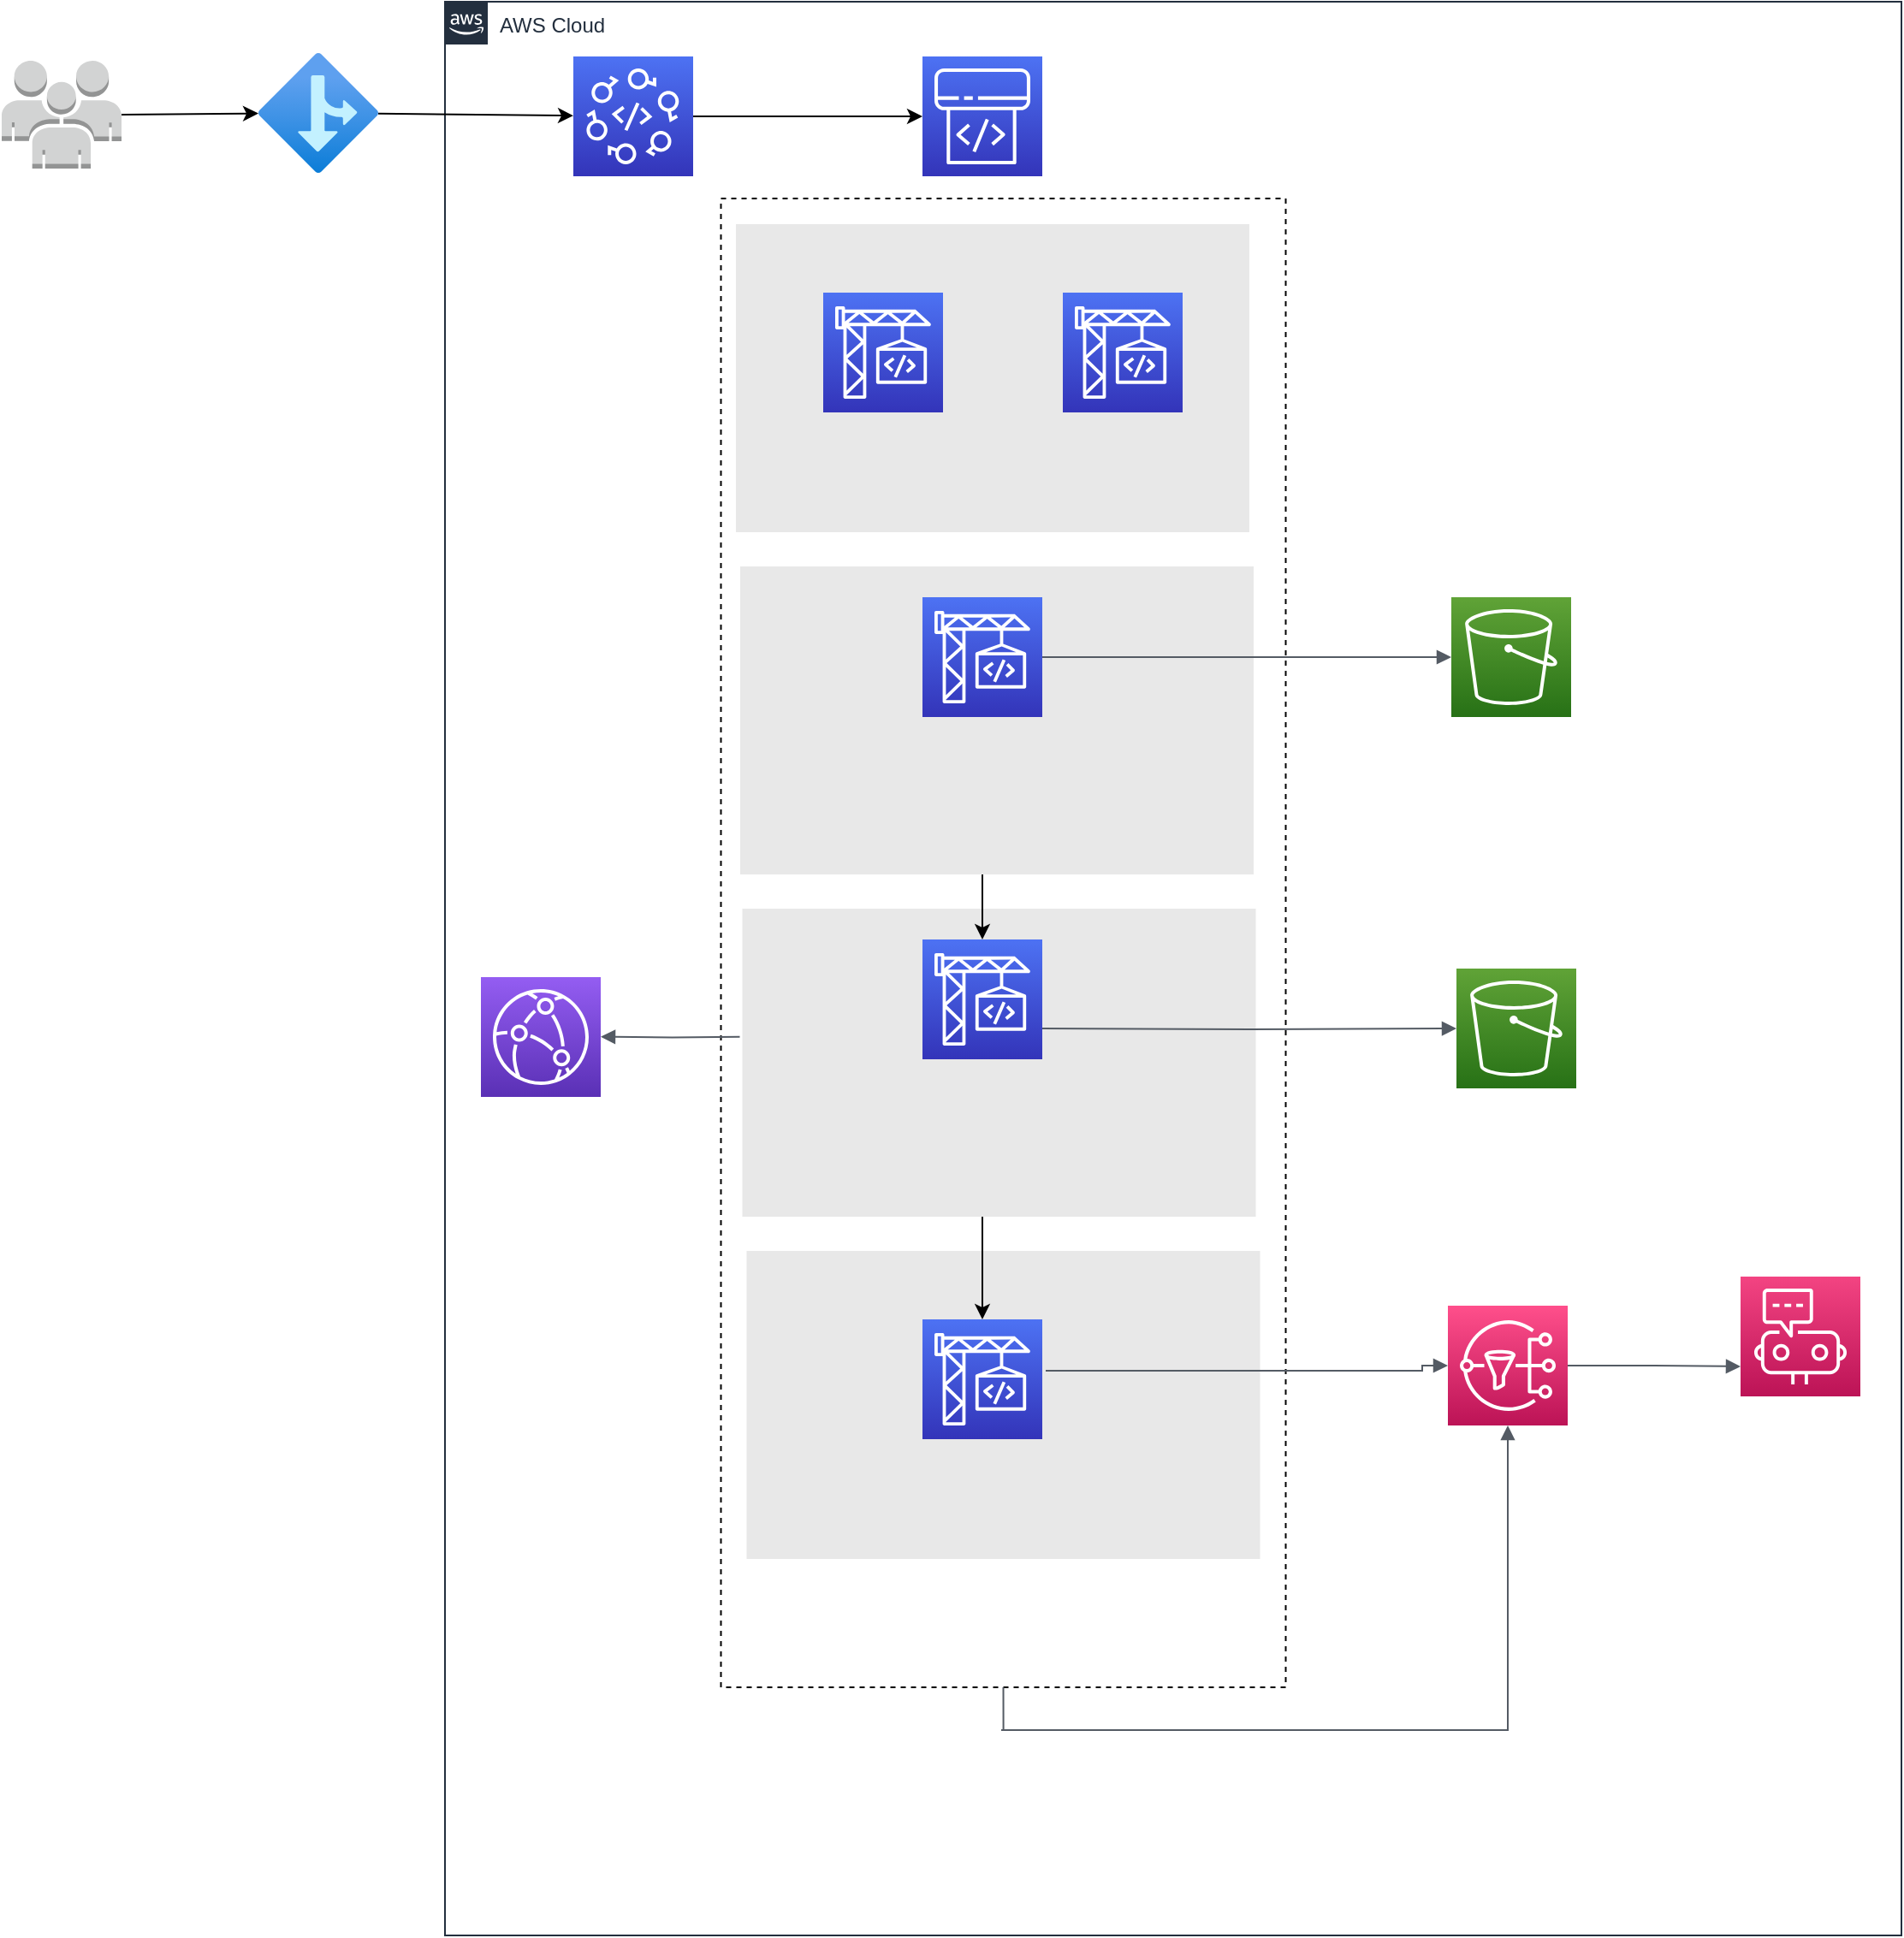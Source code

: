 <mxfile>
    <diagram id="ZPrJ7Gyfxn0sFqdwYx-c" name="Page-1">
        <mxGraphModel dx="2446" dy="662" grid="1" gridSize="10" guides="1" tooltips="1" connect="1" arrows="1" fold="1" page="1" pageScale="1" pageWidth="850" pageHeight="1100" math="0" shadow="0">
            <root>
                <mxCell id="0"/>
                <mxCell id="1" parent="0"/>
                <mxCell id="120" value="" style="group" vertex="1" connectable="0" parent="1">
                    <mxGeometry x="-916" y="20" width="1110" height="1130" as="geometry"/>
                </mxCell>
                <mxCell id="30" value="AWS Cloud" style="points=[[0,0],[0.25,0],[0.5,0],[0.75,0],[1,0],[1,0.25],[1,0.5],[1,0.75],[1,1],[0.75,1],[0.5,1],[0.25,1],[0,1],[0,0.75],[0,0.5],[0,0.25]];outlineConnect=0;gradientColor=none;html=1;whiteSpace=wrap;fontSize=12;fontStyle=0;container=1;pointerEvents=0;collapsible=0;recursiveResize=0;shape=mxgraph.aws4.group;grIcon=mxgraph.aws4.group_aws_cloud_alt;strokeColor=#232F3E;fillColor=none;verticalAlign=top;align=left;spacingLeft=30;fontColor=#232F3E;dashed=0;" vertex="1" parent="120">
                    <mxGeometry x="259" width="851" height="1130" as="geometry"/>
                </mxCell>
                <mxCell id="6" value="" style="rounded=0;whiteSpace=wrap;html=1;dashed=1;" vertex="1" parent="30">
                    <mxGeometry x="161.25" y="115" width="330" height="870" as="geometry"/>
                </mxCell>
                <mxCell id="5" value="" style="sketch=0;points=[[0,0,0],[0.25,0,0],[0.5,0,0],[0.75,0,0],[1,0,0],[0,1,0],[0.25,1,0],[0.5,1,0],[0.75,1,0],[1,1,0],[0,0.25,0],[0,0.5,0],[0,0.75,0],[1,0.25,0],[1,0.5,0],[1,0.75,0]];outlineConnect=0;fontColor=#232F3E;gradientColor=#4D72F3;gradientDirection=north;fillColor=#3334B9;strokeColor=#ffffff;dashed=0;verticalLabelPosition=bottom;verticalAlign=top;align=center;html=1;fontSize=12;fontStyle=0;aspect=fixed;shape=mxgraph.aws4.resourceIcon;resIcon=mxgraph.aws4.codepipeline;movable=1;resizable=1;rotatable=1;deletable=1;editable=1;connectable=1;" vertex="1" parent="30">
                    <mxGeometry x="279" y="32" width="70" height="70" as="geometry"/>
                </mxCell>
                <mxCell id="58" value="" style="sketch=0;points=[[0,0,0],[0.25,0,0],[0.5,0,0],[0.75,0,0],[1,0,0],[0,1,0],[0.25,1,0],[0.5,1,0],[0.75,1,0],[1,1,0],[0,0.25,0],[0,0.5,0],[0,0.75,0],[1,0.25,0],[1,0.5,0],[1,0.75,0]];outlineConnect=0;fontColor=#232F3E;gradientColor=#945DF2;gradientDirection=north;fillColor=#5A30B5;strokeColor=#ffffff;dashed=0;verticalLabelPosition=bottom;verticalAlign=top;align=center;html=1;fontSize=12;fontStyle=0;aspect=fixed;shape=mxgraph.aws4.resourceIcon;resIcon=mxgraph.aws4.cloudfront;" vertex="1" parent="30">
                    <mxGeometry x="21" y="570" width="70" height="70" as="geometry"/>
                </mxCell>
                <mxCell id="80" value="" style="sketch=0;points=[[0,0,0],[0.25,0,0],[0.5,0,0],[0.75,0,0],[1,0,0],[0,1,0],[0.25,1,0],[0.5,1,0],[0.75,1,0],[1,1,0],[0,0.25,0],[0,0.5,0],[0,0.75,0],[1,0.25,0],[1,0.5,0],[1,0.75,0]];outlineConnect=0;fontColor=#232F3E;gradientColor=#60A337;gradientDirection=north;fillColor=#277116;strokeColor=#ffffff;dashed=0;verticalLabelPosition=bottom;verticalAlign=top;align=center;html=1;fontSize=12;fontStyle=0;aspect=fixed;shape=mxgraph.aws4.resourceIcon;resIcon=mxgraph.aws4.s3;" vertex="1" parent="30">
                    <mxGeometry x="588" y="348" width="70" height="70" as="geometry"/>
                </mxCell>
                <mxCell id="82" value="" style="rounded=0;whiteSpace=wrap;html=1;gradientColor=none;fillColor=#E8E8E8;strokeColor=none;" vertex="1" parent="30">
                    <mxGeometry x="170" y="130" width="300" height="180" as="geometry"/>
                </mxCell>
                <mxCell id="83" value="" style="rounded=0;whiteSpace=wrap;html=1;gradientColor=none;fillColor=#E8E8E8;strokeColor=none;" vertex="1" parent="30">
                    <mxGeometry x="172.5" y="330" width="300" height="180" as="geometry"/>
                </mxCell>
                <mxCell id="84" value="" style="rounded=0;whiteSpace=wrap;html=1;gradientColor=none;fillColor=#E8E8E8;strokeColor=none;" vertex="1" parent="30">
                    <mxGeometry x="173.75" y="530" width="300" height="180" as="geometry"/>
                </mxCell>
                <mxCell id="85" value="" style="rounded=0;whiteSpace=wrap;html=1;gradientColor=none;fillColor=#E8E8E8;strokeColor=none;" vertex="1" parent="30">
                    <mxGeometry x="176.25" y="730" width="300" height="180" as="geometry"/>
                </mxCell>
                <mxCell id="14" value="" style="sketch=0;points=[[0,0,0],[0.25,0,0],[0.5,0,0],[0.75,0,0],[1,0,0],[0,1,0],[0.25,1,0],[0.5,1,0],[0.75,1,0],[1,1,0],[0,0.25,0],[0,0.5,0],[0,0.75,0],[1,0.25,0],[1,0.5,0],[1,0.75,0]];outlineConnect=0;fontColor=#232F3E;gradientColor=#4D72F3;gradientDirection=north;fillColor=#3334B9;strokeColor=#ffffff;dashed=0;verticalLabelPosition=bottom;verticalAlign=top;align=center;html=1;fontSize=12;fontStyle=0;aspect=fixed;shape=mxgraph.aws4.resourceIcon;resIcon=mxgraph.aws4.codebuild;" vertex="1" parent="30">
                    <mxGeometry x="221" y="170" width="70" height="70" as="geometry"/>
                </mxCell>
                <mxCell id="86" value="" style="sketch=0;points=[[0,0,0],[0.25,0,0],[0.5,0,0],[0.75,0,0],[1,0,0],[0,1,0],[0.25,1,0],[0.5,1,0],[0.75,1,0],[1,1,0],[0,0.25,0],[0,0.5,0],[0,0.75,0],[1,0.25,0],[1,0.5,0],[1,0.75,0]];outlineConnect=0;fontColor=#232F3E;gradientColor=#4D72F3;gradientDirection=north;fillColor=#3334B9;strokeColor=#ffffff;dashed=0;verticalLabelPosition=bottom;verticalAlign=top;align=center;html=1;fontSize=12;fontStyle=0;aspect=fixed;shape=mxgraph.aws4.resourceIcon;resIcon=mxgraph.aws4.codebuild;" vertex="1" parent="30">
                    <mxGeometry x="361" y="170" width="70" height="70" as="geometry"/>
                </mxCell>
                <mxCell id="17" value="" style="sketch=0;points=[[0,0,0],[0.25,0,0],[0.5,0,0],[0.75,0,0],[1,0,0],[0,1,0],[0.25,1,0],[0.5,1,0],[0.75,1,0],[1,1,0],[0,0.25,0],[0,0.5,0],[0,0.75,0],[1,0.25,0],[1,0.5,0],[1,0.75,0]];outlineConnect=0;fontColor=#232F3E;gradientColor=#4D72F3;gradientDirection=north;fillColor=#3334B9;strokeColor=#ffffff;dashed=0;verticalLabelPosition=bottom;verticalAlign=top;align=center;html=1;fontSize=12;fontStyle=0;aspect=fixed;shape=mxgraph.aws4.resourceIcon;resIcon=mxgraph.aws4.codebuild;" vertex="1" parent="30">
                    <mxGeometry x="279" y="770" width="70" height="70" as="geometry"/>
                </mxCell>
                <mxCell id="16" value="" style="sketch=0;points=[[0,0,0],[0.25,0,0],[0.5,0,0],[0.75,0,0],[1,0,0],[0,1,0],[0.25,1,0],[0.5,1,0],[0.75,1,0],[1,1,0],[0,0.25,0],[0,0.5,0],[0,0.75,0],[1,0.25,0],[1,0.5,0],[1,0.75,0]];outlineConnect=0;fontColor=#232F3E;gradientColor=#4D72F3;gradientDirection=north;fillColor=#3334B9;strokeColor=#ffffff;dashed=0;verticalLabelPosition=bottom;verticalAlign=top;align=center;html=1;fontSize=12;fontStyle=0;aspect=fixed;shape=mxgraph.aws4.resourceIcon;resIcon=mxgraph.aws4.codebuild;labelBackgroundColor=none;" vertex="1" parent="30">
                    <mxGeometry x="279" y="548" width="70" height="70" as="geometry"/>
                </mxCell>
                <mxCell id="53" value="" style="edgeStyle=none;html=1;" edge="1" parent="30" target="17">
                    <mxGeometry relative="1" as="geometry">
                        <mxPoint x="314" y="710" as="sourcePoint"/>
                    </mxGeometry>
                </mxCell>
                <mxCell id="15" value="" style="sketch=0;points=[[0,0,0],[0.25,0,0],[0.5,0,0],[0.75,0,0],[1,0,0],[0,1,0],[0.25,1,0],[0.5,1,0],[0.75,1,0],[1,1,0],[0,0.25,0],[0,0.5,0],[0,0.75,0],[1,0.25,0],[1,0.5,0],[1,0.75,0]];outlineConnect=0;fontColor=#232F3E;gradientColor=#4D72F3;gradientDirection=north;fillColor=#3334B9;strokeColor=#ffffff;dashed=0;verticalLabelPosition=bottom;verticalAlign=top;align=center;html=1;fontSize=12;fontStyle=0;aspect=fixed;shape=mxgraph.aws4.resourceIcon;resIcon=mxgraph.aws4.codebuild;" vertex="1" parent="30">
                    <mxGeometry x="279" y="348" width="70" height="70" as="geometry"/>
                </mxCell>
                <mxCell id="52" value="" style="edgeStyle=none;html=1;" edge="1" parent="30" target="16">
                    <mxGeometry relative="1" as="geometry">
                        <mxPoint x="314" y="510" as="sourcePoint"/>
                    </mxGeometry>
                </mxCell>
                <mxCell id="113" value="" style="edgeStyle=orthogonalEdgeStyle;html=1;endArrow=block;elbow=vertical;startArrow=none;endFill=1;strokeColor=#545B64;rounded=0;entryX=0;entryY=0.5;entryDx=0;entryDy=0;entryPerimeter=0;" edge="1" parent="30" source="15" target="80">
                    <mxGeometry width="100" relative="1" as="geometry">
                        <mxPoint x="461" y="440" as="sourcePoint"/>
                        <mxPoint x="561" y="440" as="targetPoint"/>
                        <Array as="points">
                            <mxPoint x="571" y="383"/>
                        </Array>
                    </mxGeometry>
                </mxCell>
                <mxCell id="115" value="" style="edgeStyle=orthogonalEdgeStyle;html=1;endArrow=none;elbow=vertical;startArrow=block;startFill=1;strokeColor=#545B64;rounded=0;entryX=-0.005;entryY=0.416;entryDx=0;entryDy=0;entryPerimeter=0;" edge="1" parent="30" target="84">
                    <mxGeometry width="100" relative="1" as="geometry">
                        <mxPoint x="91" y="604.84" as="sourcePoint"/>
                        <mxPoint x="191" y="604.84" as="targetPoint"/>
                    </mxGeometry>
                </mxCell>
                <mxCell id="116" value="" style="edgeStyle=orthogonalEdgeStyle;html=1;endArrow=block;elbow=vertical;startArrow=none;endFill=1;strokeColor=#545B64;rounded=0;" edge="1" parent="30" target="88">
                    <mxGeometry width="100" relative="1" as="geometry">
                        <mxPoint x="349" y="600" as="sourcePoint"/>
                        <mxPoint x="449" y="600" as="targetPoint"/>
                    </mxGeometry>
                </mxCell>
                <mxCell id="2" value="" style="outlineConnect=0;dashed=0;verticalLabelPosition=bottom;verticalAlign=top;align=center;html=1;shape=mxgraph.aws3.users;fillColor=#D2D3D3;gradientColor=none;" vertex="1" parent="120">
                    <mxGeometry y="34.5" width="70" height="63" as="geometry"/>
                </mxCell>
                <mxCell id="3" value="" style="aspect=fixed;html=1;points=[];align=center;image;fontSize=12;image=img/lib/azure2/general/Branch.svg;" vertex="1" parent="120">
                    <mxGeometry x="150" y="30" width="70" height="70" as="geometry"/>
                </mxCell>
                <mxCell id="38" style="edgeStyle=none;html=1;" edge="1" parent="120" source="4" target="5">
                    <mxGeometry relative="1" as="geometry"/>
                </mxCell>
                <mxCell id="4" value="" style="sketch=0;points=[[0,0,0],[0.25,0,0],[0.5,0,0],[0.75,0,0],[1,0,0],[0,1,0],[0.25,1,0],[0.5,1,0],[0.75,1,0],[1,1,0],[0,0.25,0],[0,0.5,0],[0,0.75,0],[1,0.25,0],[1,0.5,0],[1,0.75,0]];outlineConnect=0;fontColor=#232F3E;gradientColor=#4D72F3;gradientDirection=north;fillColor=#3334B9;strokeColor=#ffffff;dashed=0;verticalLabelPosition=bottom;verticalAlign=top;align=center;html=1;fontSize=12;fontStyle=0;aspect=fixed;shape=mxgraph.aws4.resourceIcon;resIcon=mxgraph.aws4.codestar;" vertex="1" parent="120">
                    <mxGeometry x="334" y="32" width="70" height="70" as="geometry"/>
                </mxCell>
                <mxCell id="47" style="edgeStyle=none;html=1;" edge="1" parent="120" source="3" target="4">
                    <mxGeometry relative="1" as="geometry"/>
                </mxCell>
                <mxCell id="27" value="" style="endArrow=classic;html=1;exitX=1;exitY=0.5;exitDx=0;exitDy=0;exitPerimeter=0;" edge="1" parent="120" source="2" target="3">
                    <mxGeometry width="50" height="50" relative="1" as="geometry">
                        <mxPoint x="210" y="180" as="sourcePoint"/>
                        <mxPoint x="260" y="130" as="targetPoint"/>
                    </mxGeometry>
                </mxCell>
                <mxCell id="107" value="" style="edgeStyle=orthogonalEdgeStyle;html=1;endArrow=block;elbow=vertical;startArrow=none;endFill=1;strokeColor=#545B64;rounded=0;entryX=0;entryY=0.5;entryDx=0;entryDy=0;entryPerimeter=0;" edge="1" parent="120" target="91">
                    <mxGeometry width="100" relative="1" as="geometry">
                        <mxPoint x="610" y="800" as="sourcePoint"/>
                        <mxPoint x="710" y="800" as="targetPoint"/>
                        <Array as="points">
                            <mxPoint x="830" y="800"/>
                        </Array>
                    </mxGeometry>
                </mxCell>
                <mxCell id="88" value="" style="sketch=0;points=[[0,0,0],[0.25,0,0],[0.5,0,0],[0.75,0,0],[1,0,0],[0,1,0],[0.25,1,0],[0.5,1,0],[0.75,1,0],[1,1,0],[0,0.25,0],[0,0.5,0],[0,0.75,0],[1,0.25,0],[1,0.5,0],[1,0.75,0]];outlineConnect=0;fontColor=#232F3E;gradientColor=#60A337;gradientDirection=north;fillColor=#277116;strokeColor=#ffffff;dashed=0;verticalLabelPosition=bottom;verticalAlign=top;align=center;html=1;fontSize=12;fontStyle=0;aspect=fixed;shape=mxgraph.aws4.resourceIcon;resIcon=mxgraph.aws4.s3;" vertex="1" parent="120">
                    <mxGeometry x="850" y="565" width="70" height="70" as="geometry"/>
                </mxCell>
                <mxCell id="91" value="" style="sketch=0;points=[[0,0,0],[0.25,0,0],[0.5,0,0],[0.75,0,0],[1,0,0],[0,1,0],[0.25,1,0],[0.5,1,0],[0.75,1,0],[1,1,0],[0,0.25,0],[0,0.5,0],[0,0.75,0],[1,0.25,0],[1,0.5,0],[1,0.75,0]];outlineConnect=0;fontColor=#232F3E;gradientColor=#FF4F8B;gradientDirection=north;fillColor=#BC1356;strokeColor=#ffffff;dashed=0;verticalLabelPosition=bottom;verticalAlign=top;align=center;html=1;fontSize=12;fontStyle=0;aspect=fixed;shape=mxgraph.aws4.resourceIcon;resIcon=mxgraph.aws4.sns;labelBackgroundColor=none;" vertex="1" parent="120">
                    <mxGeometry x="845" y="762" width="70" height="70" as="geometry"/>
                </mxCell>
                <mxCell id="110" value="" style="edgeStyle=orthogonalEdgeStyle;html=1;endArrow=block;elbow=vertical;startArrow=none;endFill=1;strokeColor=#545B64;rounded=0;exitX=1;exitY=0.5;exitDx=0;exitDy=0;exitPerimeter=0;entryX=0;entryY=0.75;entryDx=0;entryDy=0;entryPerimeter=0;" edge="1" parent="120" source="91" target="92">
                    <mxGeometry width="100" relative="1" as="geometry">
                        <mxPoint x="870" y="826.83" as="sourcePoint"/>
                        <mxPoint x="970" y="826.83" as="targetPoint"/>
                    </mxGeometry>
                </mxCell>
                <mxCell id="106" value="" style="edgeStyle=orthogonalEdgeStyle;html=1;endArrow=block;elbow=vertical;startArrow=none;endFill=1;strokeColor=#545B64;rounded=0;entryX=0.5;entryY=1;entryDx=0;entryDy=0;entryPerimeter=0;exitX=0.5;exitY=1;exitDx=0;exitDy=0;" edge="1" parent="120" source="6" target="91">
                    <mxGeometry width="100" relative="1" as="geometry">
                        <mxPoint x="580" y="1000" as="sourcePoint"/>
                        <mxPoint x="770" y="590" as="targetPoint"/>
                        <Array as="points">
                            <mxPoint x="584" y="1010"/>
                            <mxPoint x="865" y="1010"/>
                        </Array>
                    </mxGeometry>
                </mxCell>
                <mxCell id="92" value="" style="sketch=0;points=[[0,0,0],[0.25,0,0],[0.5,0,0],[0.75,0,0],[1,0,0],[0,1,0],[0.25,1,0],[0.5,1,0],[0.75,1,0],[1,1,0],[0,0.25,0],[0,0.5,0],[0,0.75,0],[1,0.25,0],[1,0.5,0],[1,0.75,0]];points=[[0,0,0],[0.25,0,0],[0.5,0,0],[0.75,0,0],[1,0,0],[0,1,0],[0.25,1,0],[0.5,1,0],[0.75,1,0],[1,1,0],[0,0.25,0],[0,0.5,0],[0,0.75,0],[1,0.25,0],[1,0.5,0],[1,0.75,0]];outlineConnect=0;fontColor=#232F3E;gradientColor=#F34482;gradientDirection=north;fillColor=#BC1356;strokeColor=#ffffff;dashed=0;verticalLabelPosition=bottom;verticalAlign=top;align=center;html=1;fontSize=12;fontStyle=0;aspect=fixed;shape=mxgraph.aws4.resourceIcon;resIcon=mxgraph.aws4.chatbot;labelBackgroundColor=none;" vertex="1" parent="120">
                    <mxGeometry x="1016" y="745" width="70" height="70" as="geometry"/>
                </mxCell>
            </root>
        </mxGraphModel>
    </diagram>
</mxfile>